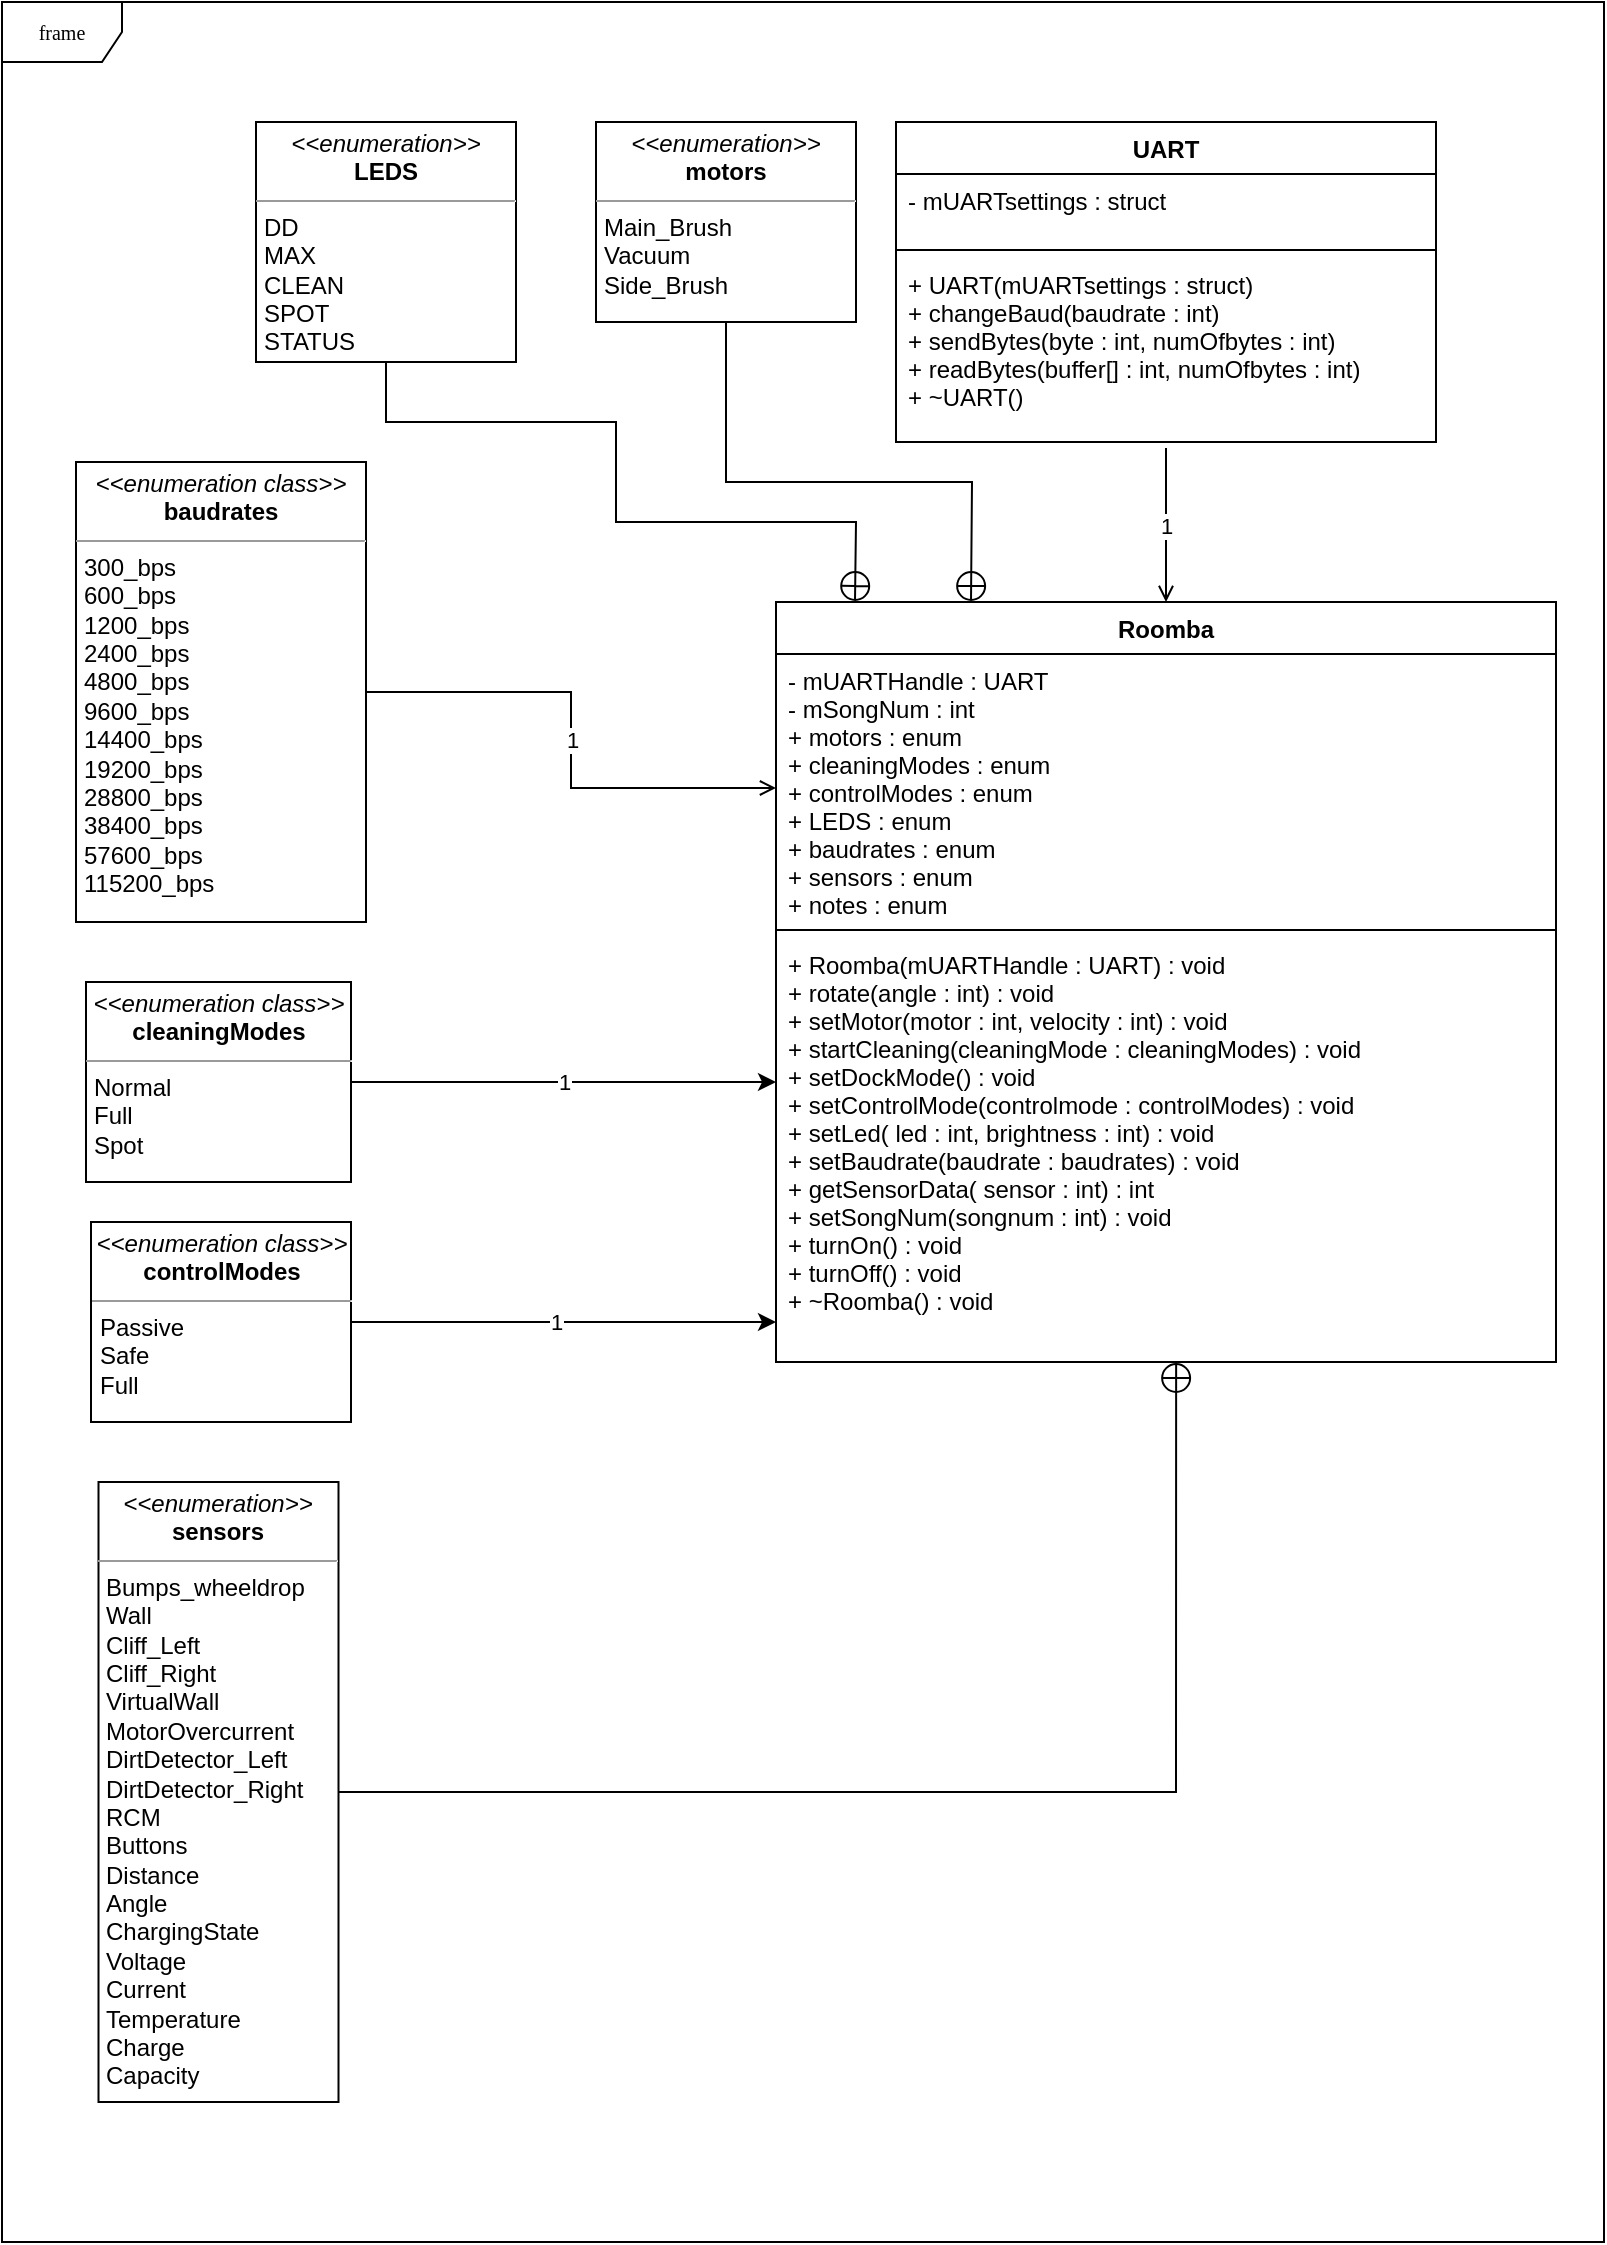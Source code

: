 <mxfile version="17.2.4" type="device"><diagram name="Page-1" id="c4acf3e9-155e-7222-9cf6-157b1a14988f"><mxGraphModel dx="868" dy="1725" grid="1" gridSize="10" guides="1" tooltips="1" connect="1" arrows="1" fold="1" page="1" pageScale="1" pageWidth="827" pageHeight="1169" background="none" math="0" shadow="0"><root><mxCell id="0"/><mxCell id="1" parent="0"/><mxCell id="17acba5748e5396b-1" value="frame" style="shape=umlFrame;whiteSpace=wrap;html=1;rounded=0;shadow=0;comic=0;labelBackgroundColor=none;strokeWidth=1;fontFamily=Verdana;fontSize=10;align=center;" parent="1" vertex="1"><mxGeometry x="13" y="-10" width="801" height="1120" as="geometry"/></mxCell><mxCell id="ivDkAAyydRTJzG1MX9Zz-1" value="Roomba" style="swimlane;fontStyle=1;align=center;verticalAlign=top;childLayout=stackLayout;horizontal=1;startSize=26;horizontalStack=0;resizeParent=1;resizeParentMax=0;resizeLast=0;collapsible=1;marginBottom=0;" parent="1" vertex="1"><mxGeometry x="400" y="290" width="390" height="380" as="geometry"/></mxCell><mxCell id="ivDkAAyydRTJzG1MX9Zz-2" value="- mUARTHandle : UART&#10;- mSongNum : int&#10;+ motors : enum&#10;+ cleaningModes : enum&#10;+ controlModes : enum&#10;+ LEDS : enum&#10;+ baudrates : enum&#10;+ sensors : enum&#10;+ notes : enum&#10;&#10;" style="text;strokeColor=none;fillColor=none;align=left;verticalAlign=top;spacingLeft=4;spacingRight=4;overflow=hidden;rotatable=0;points=[[0,0.5],[1,0.5]];portConstraint=eastwest;" parent="ivDkAAyydRTJzG1MX9Zz-1" vertex="1"><mxGeometry y="26" width="390" height="134" as="geometry"/></mxCell><mxCell id="ivDkAAyydRTJzG1MX9Zz-3" value="" style="line;strokeWidth=1;fillColor=none;align=left;verticalAlign=middle;spacingTop=-1;spacingLeft=3;spacingRight=3;rotatable=0;labelPosition=right;points=[];portConstraint=eastwest;" parent="ivDkAAyydRTJzG1MX9Zz-1" vertex="1"><mxGeometry y="160" width="390" height="8" as="geometry"/></mxCell><mxCell id="ivDkAAyydRTJzG1MX9Zz-4" value="+ Roomba(mUARTHandle : UART) : void&#10;+ rotate(angle : int) : void&#10;+ setMotor(motor : int, velocity : int) : void&#10;+ startCleaning(cleaningMode : cleaningModes) : void&#10;+ setDockMode() : void&#10;+ setControlMode(controlmode : controlModes) : void&#10;+ setLed( led : int, brightness : int) : void&#10;+ setBaudrate(baudrate : baudrates) : void&#10;+ getSensorData( sensor : int) : int&#10;+ setSongNum(songnum : int) : void&#10;+ turnOn() : void&#10;+ turnOff() : void&#10;+ ~Roomba() : void" style="text;strokeColor=none;fillColor=none;align=left;verticalAlign=top;spacingLeft=4;spacingRight=4;overflow=hidden;rotatable=0;points=[[0,0.5],[1,0.5]];portConstraint=eastwest;" parent="ivDkAAyydRTJzG1MX9Zz-1" vertex="1"><mxGeometry y="168" width="390" height="212" as="geometry"/></mxCell><mxCell id="ivDkAAyydRTJzG1MX9Zz-27" value="UART" style="swimlane;fontStyle=1;align=center;verticalAlign=top;childLayout=stackLayout;horizontal=1;startSize=26;horizontalStack=0;resizeParent=1;resizeParentMax=0;resizeLast=0;collapsible=1;marginBottom=0;" parent="1" vertex="1"><mxGeometry x="460" y="50" width="270" height="160" as="geometry"/></mxCell><mxCell id="ivDkAAyydRTJzG1MX9Zz-28" value="- mUARTsettings : struct&#10;" style="text;strokeColor=none;fillColor=none;align=left;verticalAlign=top;spacingLeft=4;spacingRight=4;overflow=hidden;rotatable=0;points=[[0,0.5],[1,0.5]];portConstraint=eastwest;" parent="ivDkAAyydRTJzG1MX9Zz-27" vertex="1"><mxGeometry y="26" width="270" height="34" as="geometry"/></mxCell><mxCell id="ivDkAAyydRTJzG1MX9Zz-29" value="" style="line;strokeWidth=1;fillColor=none;align=left;verticalAlign=middle;spacingTop=-1;spacingLeft=3;spacingRight=3;rotatable=0;labelPosition=right;points=[];portConstraint=eastwest;" parent="ivDkAAyydRTJzG1MX9Zz-27" vertex="1"><mxGeometry y="60" width="270" height="8" as="geometry"/></mxCell><mxCell id="ivDkAAyydRTJzG1MX9Zz-30" value="+ UART(mUARTsettings : struct)&#10;+ changeBaud(baudrate : int)&#10;+ sendBytes(byte : int, numOfbytes : int)&#10;+ readBytes(buffer[] : int, numOfbytes : int)&#10;+ ~UART()" style="text;strokeColor=none;fillColor=none;align=left;verticalAlign=top;spacingLeft=4;spacingRight=4;overflow=hidden;rotatable=0;points=[[0,0.5],[1,0.5]];portConstraint=eastwest;" parent="ivDkAAyydRTJzG1MX9Zz-27" vertex="1"><mxGeometry y="68" width="270" height="92" as="geometry"/></mxCell><mxCell id="H5TIi-0FxsS3hnfcuGjk-5" value="&lt;p style=&quot;margin: 0px ; margin-top: 4px ; text-align: center&quot;&gt;&lt;i&gt;&amp;lt;&amp;lt;enumeration&amp;gt;&amp;gt;&lt;/i&gt;&lt;br&gt;&lt;b&gt;LEDS&lt;/b&gt;&lt;/p&gt;&lt;hr size=&quot;1&quot;&gt;&lt;p style=&quot;margin: 0px ; margin-left: 4px&quot;&gt;DD&lt;/p&gt;&lt;p style=&quot;margin: 0px ; margin-left: 4px&quot;&gt;MAX&lt;/p&gt;&lt;p style=&quot;margin: 0px ; margin-left: 4px&quot;&gt;CLEAN&lt;/p&gt;&lt;p style=&quot;margin: 0px ; margin-left: 4px&quot;&gt;SPOT&lt;/p&gt;&lt;p style=&quot;margin: 0px ; margin-left: 4px&quot;&gt;STATUS&lt;/p&gt;&lt;p style=&quot;margin: 0px ; margin-left: 4px&quot;&gt;&lt;span&gt;&lt;br&gt;&lt;/span&gt;&lt;/p&gt;" style="verticalAlign=top;align=left;overflow=fill;fontSize=12;fontFamily=Helvetica;html=1;" parent="1" vertex="1"><mxGeometry x="140" y="50" width="130" height="120" as="geometry"/></mxCell><mxCell id="H5TIi-0FxsS3hnfcuGjk-6" value="&lt;p style=&quot;margin: 0px ; margin-top: 4px ; text-align: center&quot;&gt;&lt;i&gt;&amp;lt;&amp;lt;enumeration class&amp;gt;&amp;gt;&lt;/i&gt;&lt;br&gt;&lt;b&gt;cleaningModes&lt;/b&gt;&lt;/p&gt;&lt;hr size=&quot;1&quot;&gt;&lt;p style=&quot;margin: 0px ; margin-left: 4px&quot;&gt;Normal&lt;/p&gt;&lt;p style=&quot;margin: 0px ; margin-left: 4px&quot;&gt;Full&lt;/p&gt;&lt;p style=&quot;margin: 0px ; margin-left: 4px&quot;&gt;Spot&lt;/p&gt;" style="verticalAlign=top;align=left;overflow=fill;fontSize=12;fontFamily=Helvetica;html=1;" parent="1" vertex="1"><mxGeometry x="55" y="480" width="132.5" height="100" as="geometry"/></mxCell><mxCell id="H5TIi-0FxsS3hnfcuGjk-7" value="&lt;p style=&quot;margin: 0px ; margin-top: 4px ; text-align: center&quot;&gt;&lt;i&gt;&amp;lt;&amp;lt;enumeration class&amp;gt;&amp;gt;&lt;/i&gt;&lt;br&gt;&lt;b&gt;controlModes&lt;/b&gt;&lt;/p&gt;&lt;hr size=&quot;1&quot;&gt;&lt;p style=&quot;margin: 0px ; margin-left: 4px&quot;&gt;Passive&lt;/p&gt;&lt;p style=&quot;margin: 0px ; margin-left: 4px&quot;&gt;Safe&lt;/p&gt;&lt;p style=&quot;margin: 0px ; margin-left: 4px&quot;&gt;Full&lt;/p&gt;" style="verticalAlign=top;align=left;overflow=fill;fontSize=12;fontFamily=Helvetica;html=1;" parent="1" vertex="1"><mxGeometry x="57.5" y="600" width="130" height="100" as="geometry"/></mxCell><mxCell id="v4jDGMNOX_AXWazC4DuZ-3" value="1" style="edgeStyle=orthogonalEdgeStyle;rounded=0;orthogonalLoop=1;jettySize=auto;html=1;exitX=1;exitY=0.5;exitDx=0;exitDy=0;endArrow=open;endFill=0;" parent="1" source="H5TIi-0FxsS3hnfcuGjk-8" target="ivDkAAyydRTJzG1MX9Zz-2" edge="1"><mxGeometry relative="1" as="geometry"/></mxCell><mxCell id="H5TIi-0FxsS3hnfcuGjk-8" value="&lt;p style=&quot;margin: 0px ; margin-top: 4px ; text-align: center&quot;&gt;&lt;i&gt;&amp;lt;&amp;lt;enumeration class&amp;gt;&amp;gt;&lt;/i&gt;&lt;br&gt;&lt;b&gt;baudrates&lt;/b&gt;&lt;/p&gt;&lt;hr size=&quot;1&quot;&gt;&lt;p style=&quot;margin: 0px ; margin-left: 4px&quot;&gt;300_bps&lt;/p&gt;&lt;p style=&quot;margin: 0px ; margin-left: 4px&quot;&gt;600_bps&lt;/p&gt;&lt;p style=&quot;margin: 0px ; margin-left: 4px&quot;&gt;1200_bps&lt;/p&gt;&lt;p style=&quot;margin: 0px ; margin-left: 4px&quot;&gt;2400_bps&lt;/p&gt;&lt;p style=&quot;margin: 0px ; margin-left: 4px&quot;&gt;4800_bps&lt;/p&gt;&lt;p style=&quot;margin: 0px ; margin-left: 4px&quot;&gt;9600_bps&lt;/p&gt;&lt;p style=&quot;margin: 0px ; margin-left: 4px&quot;&gt;14400_bps&lt;/p&gt;&lt;p style=&quot;margin: 0px ; margin-left: 4px&quot;&gt;19200_bps&lt;/p&gt;&lt;p style=&quot;margin: 0px ; margin-left: 4px&quot;&gt;28800_bps&lt;/p&gt;&lt;p style=&quot;margin: 0px ; margin-left: 4px&quot;&gt;38400_bps&lt;/p&gt;&lt;p style=&quot;margin: 0px ; margin-left: 4px&quot;&gt;57600_bps&lt;/p&gt;&lt;p style=&quot;margin: 0px ; margin-left: 4px&quot;&gt;115200_bps&lt;/p&gt;&lt;p style=&quot;margin: 0px ; margin-left: 4px&quot;&gt;&lt;span&gt;&lt;br&gt;&lt;/span&gt;&lt;/p&gt;" style="verticalAlign=top;align=left;overflow=fill;fontSize=12;fontFamily=Helvetica;html=1;" parent="1" vertex="1"><mxGeometry x="50" y="220" width="145" height="230" as="geometry"/></mxCell><mxCell id="H5TIi-0FxsS3hnfcuGjk-9" value="&lt;p style=&quot;margin: 0px ; margin-top: 4px ; text-align: center&quot;&gt;&lt;i&gt;&amp;lt;&amp;lt;enumeration&amp;gt;&amp;gt;&lt;/i&gt;&lt;br&gt;&lt;b&gt;motors&lt;/b&gt;&lt;/p&gt;&lt;hr size=&quot;1&quot;&gt;&lt;p style=&quot;margin: 0px ; margin-left: 4px&quot;&gt;Main_Brush&lt;/p&gt;&lt;p style=&quot;margin: 0px ; margin-left: 4px&quot;&gt;&lt;span&gt;Vacuum&lt;/span&gt;&lt;/p&gt;&lt;p style=&quot;margin: 0px ; margin-left: 4px&quot;&gt;&lt;span&gt;Side_Brush&lt;/span&gt;&lt;br&gt;&lt;/p&gt;&lt;p style=&quot;margin: 0px ; margin-left: 4px&quot;&gt;&lt;span&gt;&lt;br&gt;&lt;/span&gt;&lt;/p&gt;" style="verticalAlign=top;align=left;overflow=fill;fontSize=12;fontFamily=Helvetica;html=1;" parent="1" vertex="1"><mxGeometry x="310" y="50" width="130" height="100" as="geometry"/></mxCell><mxCell id="H5TIi-0FxsS3hnfcuGjk-10" value="&lt;p style=&quot;margin: 0px ; margin-top: 4px ; text-align: center&quot;&gt;&lt;i&gt;&amp;lt;&amp;lt;enumeration&amp;gt;&amp;gt;&lt;/i&gt;&lt;br&gt;&lt;b&gt;sensors&lt;/b&gt;&lt;/p&gt;&lt;hr size=&quot;1&quot;&gt;&lt;p style=&quot;margin: 0px ; margin-left: 4px&quot;&gt;Bumps_wheeldrop&lt;/p&gt;&lt;p style=&quot;margin: 0px ; margin-left: 4px&quot;&gt;Wall&lt;/p&gt;&lt;p style=&quot;margin: 0px ; margin-left: 4px&quot;&gt;Cliff_Left&lt;/p&gt;&lt;p style=&quot;margin: 0px ; margin-left: 4px&quot;&gt;Cliff_Right&lt;/p&gt;&lt;p style=&quot;margin: 0px ; margin-left: 4px&quot;&gt;&lt;span&gt;VirtualWall&lt;/span&gt;&lt;/p&gt;&lt;p style=&quot;margin: 0px ; margin-left: 4px&quot;&gt;&lt;span&gt;MotorOvercurrent&lt;/span&gt;&lt;/p&gt;&lt;p style=&quot;margin: 0px ; margin-left: 4px&quot;&gt;&lt;span&gt;DirtDetector_Left&lt;/span&gt;&lt;/p&gt;&lt;p style=&quot;margin: 0px ; margin-left: 4px&quot;&gt;&lt;span&gt;DirtDetector_Right&lt;/span&gt;&lt;/p&gt;&lt;p style=&quot;margin: 0px ; margin-left: 4px&quot;&gt;&lt;span&gt;RCM&lt;/span&gt;&lt;/p&gt;&lt;p style=&quot;margin: 0px ; margin-left: 4px&quot;&gt;&lt;span&gt;Buttons&lt;/span&gt;&lt;/p&gt;&lt;p style=&quot;margin: 0px ; margin-left: 4px&quot;&gt;&lt;span&gt;Distance&lt;/span&gt;&lt;/p&gt;&lt;p style=&quot;margin: 0px ; margin-left: 4px&quot;&gt;&lt;span&gt;Angle&lt;/span&gt;&lt;/p&gt;&lt;p style=&quot;margin: 0px ; margin-left: 4px&quot;&gt;&lt;span&gt;ChargingState&lt;/span&gt;&lt;/p&gt;&lt;p style=&quot;margin: 0px ; margin-left: 4px&quot;&gt;&lt;span&gt;Voltage&lt;/span&gt;&lt;/p&gt;&lt;p style=&quot;margin: 0px ; margin-left: 4px&quot;&gt;&lt;span&gt;Current&lt;/span&gt;&lt;/p&gt;&lt;p style=&quot;margin: 0px ; margin-left: 4px&quot;&gt;&lt;span&gt;Temperature&lt;/span&gt;&lt;/p&gt;&lt;p style=&quot;margin: 0px ; margin-left: 4px&quot;&gt;&lt;span&gt;Charge&lt;/span&gt;&lt;/p&gt;&lt;p style=&quot;margin: 0px ; margin-left: 4px&quot;&gt;&lt;span&gt;Capacity&lt;/span&gt;&lt;/p&gt;" style="verticalAlign=top;align=left;overflow=fill;fontSize=12;fontFamily=Helvetica;html=1;" parent="1" vertex="1"><mxGeometry x="61.25" y="730" width="120" height="310" as="geometry"/></mxCell><mxCell id="H5TIi-0FxsS3hnfcuGjk-11" value="1" style="endArrow=open;html=1;rounded=0;exitX=0.5;exitY=1.033;exitDx=0;exitDy=0;exitPerimeter=0;entryX=0.5;entryY=0;entryDx=0;entryDy=0;endFill=0;" parent="1" source="ivDkAAyydRTJzG1MX9Zz-30" target="ivDkAAyydRTJzG1MX9Zz-1" edge="1"><mxGeometry width="50" height="50" relative="1" as="geometry"><mxPoint x="440" y="450" as="sourcePoint"/><mxPoint x="490" y="400" as="targetPoint"/></mxGeometry></mxCell><mxCell id="v4jDGMNOX_AXWazC4DuZ-4" value="" style="endArrow=none;startArrow=circlePlus;endFill=0;startFill=0;endSize=8;html=1;rounded=0;entryX=0.5;entryY=1;entryDx=0;entryDy=0;exitX=0.25;exitY=0;exitDx=0;exitDy=0;" parent="1" source="ivDkAAyydRTJzG1MX9Zz-1" target="H5TIi-0FxsS3hnfcuGjk-9" edge="1"><mxGeometry width="160" relative="1" as="geometry"><mxPoint x="330" y="520" as="sourcePoint"/><mxPoint x="490" y="520" as="targetPoint"/><Array as="points"><mxPoint x="498" y="230"/><mxPoint x="375" y="230"/><mxPoint x="375" y="200"/></Array></mxGeometry></mxCell><mxCell id="v4jDGMNOX_AXWazC4DuZ-5" value="" style="endArrow=none;startArrow=circlePlus;endFill=0;startFill=0;endSize=8;html=1;rounded=0;entryX=0.5;entryY=1;entryDx=0;entryDy=0;exitX=0.25;exitY=0;exitDx=0;exitDy=0;" parent="1" target="H5TIi-0FxsS3hnfcuGjk-5" edge="1"><mxGeometry width="160" relative="1" as="geometry"><mxPoint x="439.5" y="290" as="sourcePoint"/><mxPoint x="317" y="150" as="targetPoint"/><Array as="points"><mxPoint x="440" y="250"/><mxPoint x="320" y="250"/><mxPoint x="320" y="200"/><mxPoint x="205" y="200"/></Array></mxGeometry></mxCell><mxCell id="v4jDGMNOX_AXWazC4DuZ-6" value="1" style="endArrow=classic;html=1;rounded=0;exitX=1;exitY=0.5;exitDx=0;exitDy=0;" parent="1" source="H5TIi-0FxsS3hnfcuGjk-6" edge="1"><mxGeometry width="50" height="50" relative="1" as="geometry"><mxPoint x="390" y="550" as="sourcePoint"/><mxPoint x="400" y="530" as="targetPoint"/></mxGeometry></mxCell><mxCell id="v4jDGMNOX_AXWazC4DuZ-7" value="1" style="endArrow=classic;html=1;rounded=0;exitX=1;exitY=0.5;exitDx=0;exitDy=0;" parent="1" source="H5TIi-0FxsS3hnfcuGjk-7" edge="1"><mxGeometry x="-0.035" width="50" height="50" relative="1" as="geometry"><mxPoint x="390" y="810" as="sourcePoint"/><mxPoint x="400" y="650" as="targetPoint"/><Array as="points"/><mxPoint as="offset"/></mxGeometry></mxCell><mxCell id="v4jDGMNOX_AXWazC4DuZ-8" value="" style="endArrow=circlePlus;html=1;rounded=0;entryX=0.513;entryY=1;entryDx=0;entryDy=0;entryPerimeter=0;exitX=1;exitY=0.5;exitDx=0;exitDy=0;endFill=0;" parent="1" source="H5TIi-0FxsS3hnfcuGjk-10" target="ivDkAAyydRTJzG1MX9Zz-4" edge="1"><mxGeometry width="50" height="50" relative="1" as="geometry"><mxPoint x="390" y="550" as="sourcePoint"/><mxPoint x="440" y="500" as="targetPoint"/><Array as="points"><mxPoint x="600" y="885"/></Array></mxGeometry></mxCell></root></mxGraphModel></diagram></mxfile>